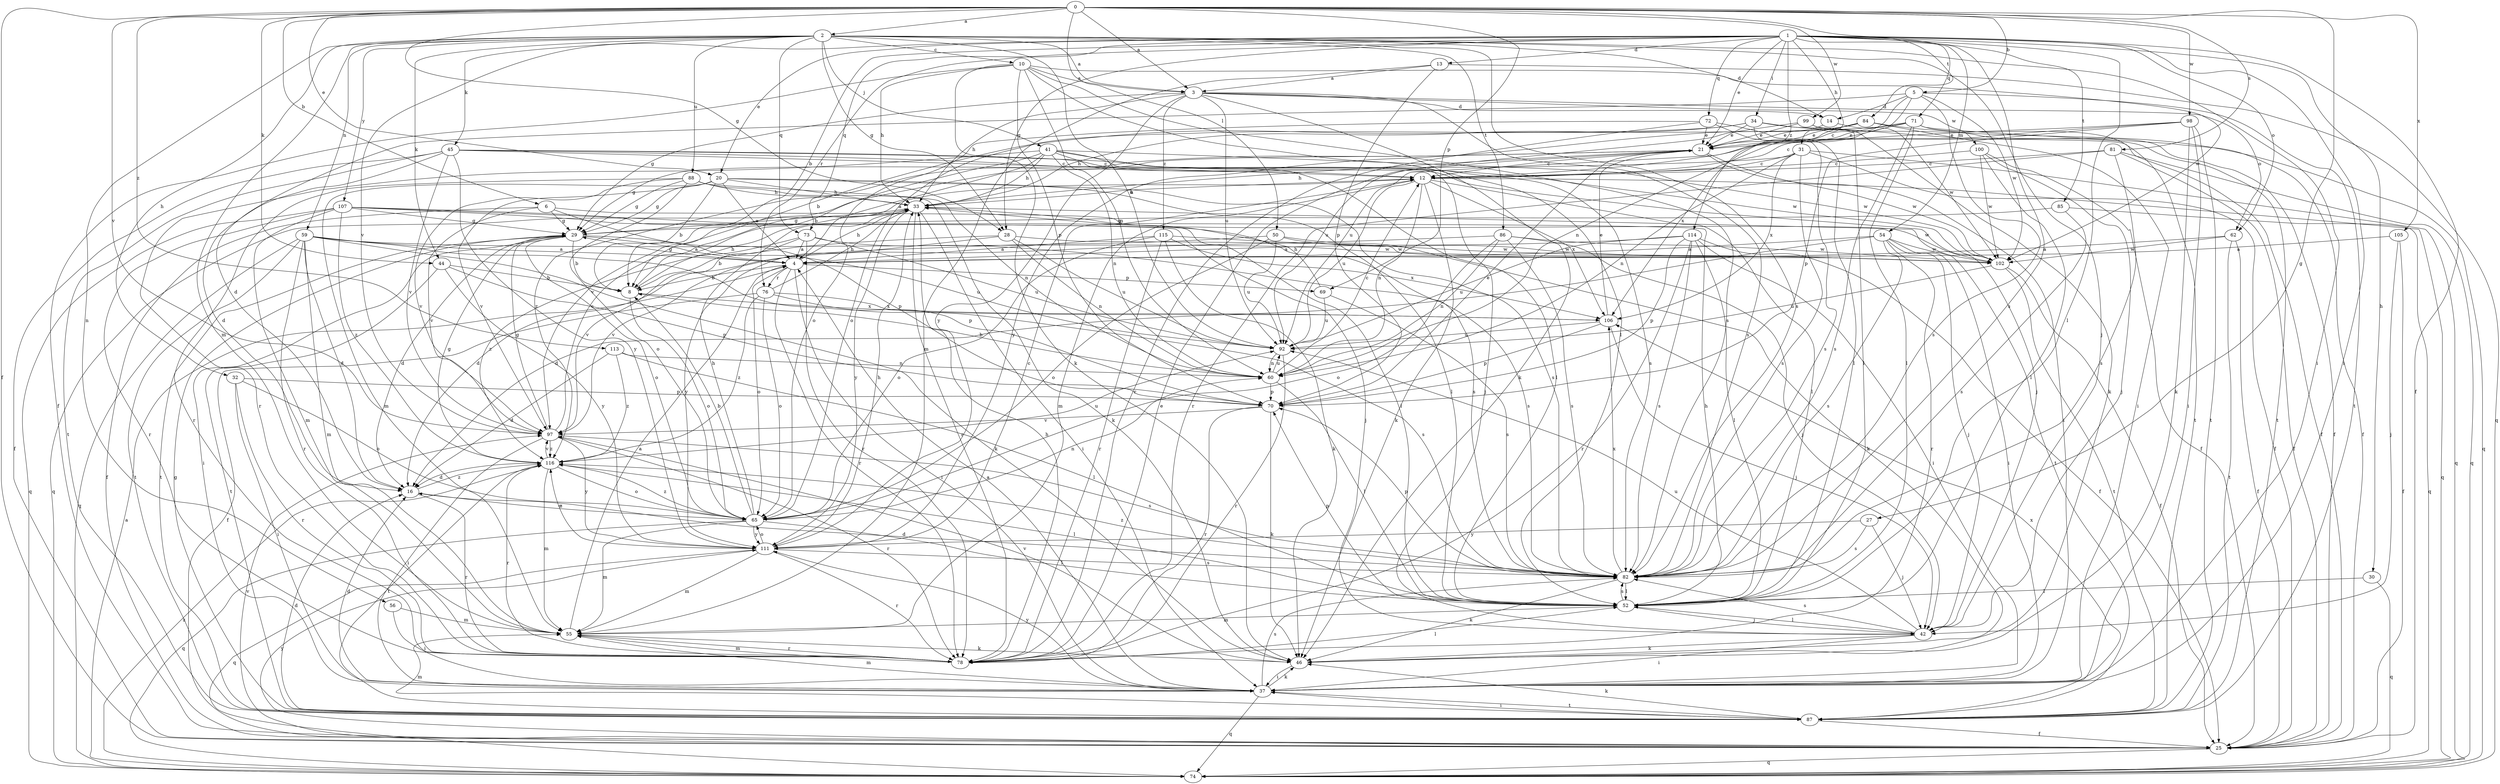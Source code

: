 strict digraph  {
0;
1;
2;
3;
4;
5;
6;
8;
10;
12;
13;
14;
16;
20;
21;
25;
27;
28;
29;
30;
31;
32;
33;
34;
37;
41;
42;
44;
45;
46;
50;
52;
54;
55;
56;
59;
60;
62;
65;
69;
70;
71;
72;
73;
74;
76;
78;
81;
82;
84;
85;
86;
87;
88;
92;
97;
98;
99;
100;
102;
105;
106;
107;
111;
113;
114;
115;
116;
0 -> 2  [label=a];
0 -> 3  [label=a];
0 -> 5  [label=b];
0 -> 6  [label=b];
0 -> 20  [label=e];
0 -> 25  [label=f];
0 -> 27  [label=g];
0 -> 28  [label=g];
0 -> 44  [label=k];
0 -> 50  [label=l];
0 -> 69  [label=p];
0 -> 81  [label=s];
0 -> 84  [label=t];
0 -> 97  [label=v];
0 -> 98  [label=w];
0 -> 99  [label=w];
0 -> 105  [label=x];
0 -> 113  [label=z];
1 -> 8  [label=b];
1 -> 13  [label=d];
1 -> 20  [label=e];
1 -> 21  [label=e];
1 -> 25  [label=f];
1 -> 28  [label=g];
1 -> 30  [label=h];
1 -> 31  [label=h];
1 -> 34  [label=i];
1 -> 37  [label=i];
1 -> 52  [label=l];
1 -> 54  [label=m];
1 -> 62  [label=o];
1 -> 71  [label=q];
1 -> 72  [label=q];
1 -> 73  [label=q];
1 -> 76  [label=r];
1 -> 82  [label=s];
1 -> 85  [label=t];
1 -> 97  [label=v];
1 -> 114  [label=z];
2 -> 3  [label=a];
2 -> 10  [label=c];
2 -> 14  [label=d];
2 -> 28  [label=g];
2 -> 32  [label=h];
2 -> 37  [label=i];
2 -> 41  [label=j];
2 -> 42  [label=j];
2 -> 44  [label=k];
2 -> 45  [label=k];
2 -> 55  [label=m];
2 -> 56  [label=n];
2 -> 59  [label=n];
2 -> 73  [label=q];
2 -> 82  [label=s];
2 -> 86  [label=t];
2 -> 88  [label=u];
2 -> 92  [label=u];
2 -> 107  [label=y];
3 -> 14  [label=d];
3 -> 29  [label=g];
3 -> 33  [label=h];
3 -> 46  [label=k];
3 -> 62  [label=o];
3 -> 82  [label=s];
3 -> 92  [label=u];
3 -> 100  [label=w];
3 -> 111  [label=y];
3 -> 115  [label=z];
4 -> 8  [label=b];
4 -> 29  [label=g];
4 -> 33  [label=h];
4 -> 37  [label=i];
4 -> 65  [label=o];
4 -> 69  [label=p];
4 -> 76  [label=r];
4 -> 78  [label=r];
5 -> 12  [label=c];
5 -> 14  [label=d];
5 -> 16  [label=d];
5 -> 60  [label=n];
5 -> 82  [label=s];
5 -> 87  [label=t];
5 -> 102  [label=w];
6 -> 25  [label=f];
6 -> 29  [label=g];
6 -> 70  [label=p];
6 -> 97  [label=v];
6 -> 102  [label=w];
8 -> 33  [label=h];
8 -> 65  [label=o];
8 -> 106  [label=x];
10 -> 3  [label=a];
10 -> 25  [label=f];
10 -> 33  [label=h];
10 -> 46  [label=k];
10 -> 52  [label=l];
10 -> 60  [label=n];
10 -> 70  [label=p];
10 -> 82  [label=s];
10 -> 102  [label=w];
12 -> 33  [label=h];
12 -> 46  [label=k];
12 -> 52  [label=l];
12 -> 55  [label=m];
12 -> 60  [label=n];
12 -> 74  [label=q];
12 -> 92  [label=u];
12 -> 106  [label=x];
13 -> 3  [label=a];
13 -> 55  [label=m];
13 -> 70  [label=p];
13 -> 74  [label=q];
14 -> 21  [label=e];
14 -> 102  [label=w];
16 -> 65  [label=o];
16 -> 78  [label=r];
16 -> 116  [label=z];
20 -> 4  [label=a];
20 -> 8  [label=b];
20 -> 29  [label=g];
20 -> 33  [label=h];
20 -> 52  [label=l];
20 -> 55  [label=m];
20 -> 82  [label=s];
20 -> 97  [label=v];
21 -> 12  [label=c];
21 -> 29  [label=g];
21 -> 33  [label=h];
21 -> 37  [label=i];
21 -> 102  [label=w];
21 -> 116  [label=z];
25 -> 74  [label=q];
25 -> 97  [label=v];
25 -> 111  [label=y];
27 -> 42  [label=j];
27 -> 82  [label=s];
27 -> 111  [label=y];
28 -> 8  [label=b];
28 -> 60  [label=n];
28 -> 92  [label=u];
28 -> 102  [label=w];
28 -> 111  [label=y];
29 -> 4  [label=a];
29 -> 8  [label=b];
29 -> 16  [label=d];
29 -> 37  [label=i];
29 -> 65  [label=o];
29 -> 87  [label=t];
29 -> 92  [label=u];
30 -> 52  [label=l];
30 -> 74  [label=q];
31 -> 12  [label=c];
31 -> 25  [label=f];
31 -> 60  [label=n];
31 -> 74  [label=q];
31 -> 82  [label=s];
31 -> 97  [label=v];
31 -> 106  [label=x];
32 -> 37  [label=i];
32 -> 65  [label=o];
32 -> 70  [label=p];
32 -> 78  [label=r];
33 -> 29  [label=g];
33 -> 37  [label=i];
33 -> 74  [label=q];
33 -> 78  [label=r];
33 -> 87  [label=t];
33 -> 111  [label=y];
34 -> 21  [label=e];
34 -> 33  [label=h];
34 -> 52  [label=l];
34 -> 65  [label=o];
34 -> 74  [label=q];
34 -> 82  [label=s];
37 -> 4  [label=a];
37 -> 16  [label=d];
37 -> 46  [label=k];
37 -> 55  [label=m];
37 -> 74  [label=q];
37 -> 82  [label=s];
37 -> 87  [label=t];
37 -> 111  [label=y];
41 -> 4  [label=a];
41 -> 8  [label=b];
41 -> 12  [label=c];
41 -> 33  [label=h];
41 -> 42  [label=j];
41 -> 60  [label=n];
41 -> 78  [label=r];
41 -> 82  [label=s];
41 -> 102  [label=w];
42 -> 37  [label=i];
42 -> 46  [label=k];
42 -> 52  [label=l];
42 -> 82  [label=s];
42 -> 92  [label=u];
44 -> 8  [label=b];
44 -> 70  [label=p];
44 -> 87  [label=t];
44 -> 111  [label=y];
45 -> 12  [label=c];
45 -> 16  [label=d];
45 -> 25  [label=f];
45 -> 42  [label=j];
45 -> 52  [label=l];
45 -> 87  [label=t];
45 -> 97  [label=v];
45 -> 102  [label=w];
45 -> 111  [label=y];
46 -> 37  [label=i];
46 -> 97  [label=v];
50 -> 46  [label=k];
50 -> 65  [label=o];
50 -> 92  [label=u];
50 -> 97  [label=v];
50 -> 102  [label=w];
52 -> 33  [label=h];
52 -> 42  [label=j];
52 -> 55  [label=m];
52 -> 70  [label=p];
52 -> 82  [label=s];
54 -> 4  [label=a];
54 -> 16  [label=d];
54 -> 37  [label=i];
54 -> 42  [label=j];
54 -> 78  [label=r];
54 -> 82  [label=s];
54 -> 102  [label=w];
55 -> 4  [label=a];
55 -> 46  [label=k];
55 -> 78  [label=r];
56 -> 37  [label=i];
56 -> 55  [label=m];
59 -> 4  [label=a];
59 -> 16  [label=d];
59 -> 46  [label=k];
59 -> 55  [label=m];
59 -> 70  [label=p];
59 -> 74  [label=q];
59 -> 78  [label=r];
59 -> 87  [label=t];
59 -> 102  [label=w];
60 -> 8  [label=b];
60 -> 12  [label=c];
60 -> 52  [label=l];
60 -> 70  [label=p];
60 -> 92  [label=u];
62 -> 4  [label=a];
62 -> 25  [label=f];
62 -> 87  [label=t];
62 -> 102  [label=w];
65 -> 8  [label=b];
65 -> 33  [label=h];
65 -> 52  [label=l];
65 -> 55  [label=m];
65 -> 60  [label=n];
65 -> 74  [label=q];
65 -> 111  [label=y];
65 -> 116  [label=z];
69 -> 33  [label=h];
69 -> 82  [label=s];
69 -> 92  [label=u];
70 -> 21  [label=e];
70 -> 46  [label=k];
70 -> 78  [label=r];
70 -> 97  [label=v];
71 -> 8  [label=b];
71 -> 21  [label=e];
71 -> 25  [label=f];
71 -> 52  [label=l];
71 -> 82  [label=s];
71 -> 87  [label=t];
71 -> 92  [label=u];
72 -> 21  [label=e];
72 -> 25  [label=f];
72 -> 52  [label=l];
72 -> 65  [label=o];
72 -> 78  [label=r];
73 -> 4  [label=a];
73 -> 78  [label=r];
73 -> 82  [label=s];
73 -> 92  [label=u];
73 -> 97  [label=v];
73 -> 116  [label=z];
74 -> 4  [label=a];
74 -> 116  [label=z];
76 -> 25  [label=f];
76 -> 33  [label=h];
76 -> 65  [label=o];
76 -> 82  [label=s];
76 -> 106  [label=x];
76 -> 116  [label=z];
78 -> 21  [label=e];
78 -> 33  [label=h];
78 -> 52  [label=l];
78 -> 55  [label=m];
81 -> 12  [label=c];
81 -> 25  [label=f];
81 -> 74  [label=q];
81 -> 78  [label=r];
81 -> 82  [label=s];
82 -> 16  [label=d];
82 -> 46  [label=k];
82 -> 52  [label=l];
82 -> 70  [label=p];
82 -> 106  [label=x];
82 -> 116  [label=z];
84 -> 21  [label=e];
84 -> 25  [label=f];
84 -> 37  [label=i];
84 -> 106  [label=x];
84 -> 111  [label=y];
85 -> 29  [label=g];
85 -> 74  [label=q];
85 -> 82  [label=s];
86 -> 16  [label=d];
86 -> 42  [label=j];
86 -> 60  [label=n];
86 -> 65  [label=o];
86 -> 82  [label=s];
86 -> 102  [label=w];
87 -> 16  [label=d];
87 -> 25  [label=f];
87 -> 29  [label=g];
87 -> 37  [label=i];
87 -> 46  [label=k];
87 -> 55  [label=m];
87 -> 106  [label=x];
88 -> 29  [label=g];
88 -> 33  [label=h];
88 -> 46  [label=k];
88 -> 60  [label=n];
88 -> 65  [label=o];
88 -> 78  [label=r];
88 -> 97  [label=v];
92 -> 60  [label=n];
92 -> 78  [label=r];
97 -> 12  [label=c];
97 -> 29  [label=g];
97 -> 37  [label=i];
97 -> 78  [label=r];
97 -> 82  [label=s];
97 -> 111  [label=y];
97 -> 116  [label=z];
98 -> 12  [label=c];
98 -> 21  [label=e];
98 -> 37  [label=i];
98 -> 46  [label=k];
98 -> 70  [label=p];
98 -> 87  [label=t];
99 -> 21  [label=e];
99 -> 46  [label=k];
99 -> 87  [label=t];
99 -> 92  [label=u];
100 -> 12  [label=c];
100 -> 25  [label=f];
100 -> 42  [label=j];
100 -> 52  [label=l];
100 -> 102  [label=w];
102 -> 25  [label=f];
102 -> 87  [label=t];
102 -> 92  [label=u];
105 -> 4  [label=a];
105 -> 25  [label=f];
105 -> 42  [label=j];
106 -> 21  [label=e];
106 -> 42  [label=j];
106 -> 70  [label=p];
106 -> 92  [label=u];
107 -> 29  [label=g];
107 -> 42  [label=j];
107 -> 52  [label=l];
107 -> 55  [label=m];
107 -> 74  [label=q];
107 -> 78  [label=r];
107 -> 82  [label=s];
107 -> 116  [label=z];
111 -> 12  [label=c];
111 -> 33  [label=h];
111 -> 55  [label=m];
111 -> 65  [label=o];
111 -> 74  [label=q];
111 -> 78  [label=r];
111 -> 82  [label=s];
111 -> 116  [label=z];
113 -> 16  [label=d];
113 -> 52  [label=l];
113 -> 60  [label=n];
113 -> 116  [label=z];
114 -> 4  [label=a];
114 -> 25  [label=f];
114 -> 37  [label=i];
114 -> 52  [label=l];
114 -> 70  [label=p];
114 -> 78  [label=r];
114 -> 82  [label=s];
114 -> 92  [label=u];
115 -> 4  [label=a];
115 -> 46  [label=k];
115 -> 65  [label=o];
115 -> 78  [label=r];
115 -> 102  [label=w];
115 -> 106  [label=x];
116 -> 16  [label=d];
116 -> 29  [label=g];
116 -> 52  [label=l];
116 -> 55  [label=m];
116 -> 65  [label=o];
116 -> 78  [label=r];
116 -> 87  [label=t];
116 -> 92  [label=u];
116 -> 97  [label=v];
}
